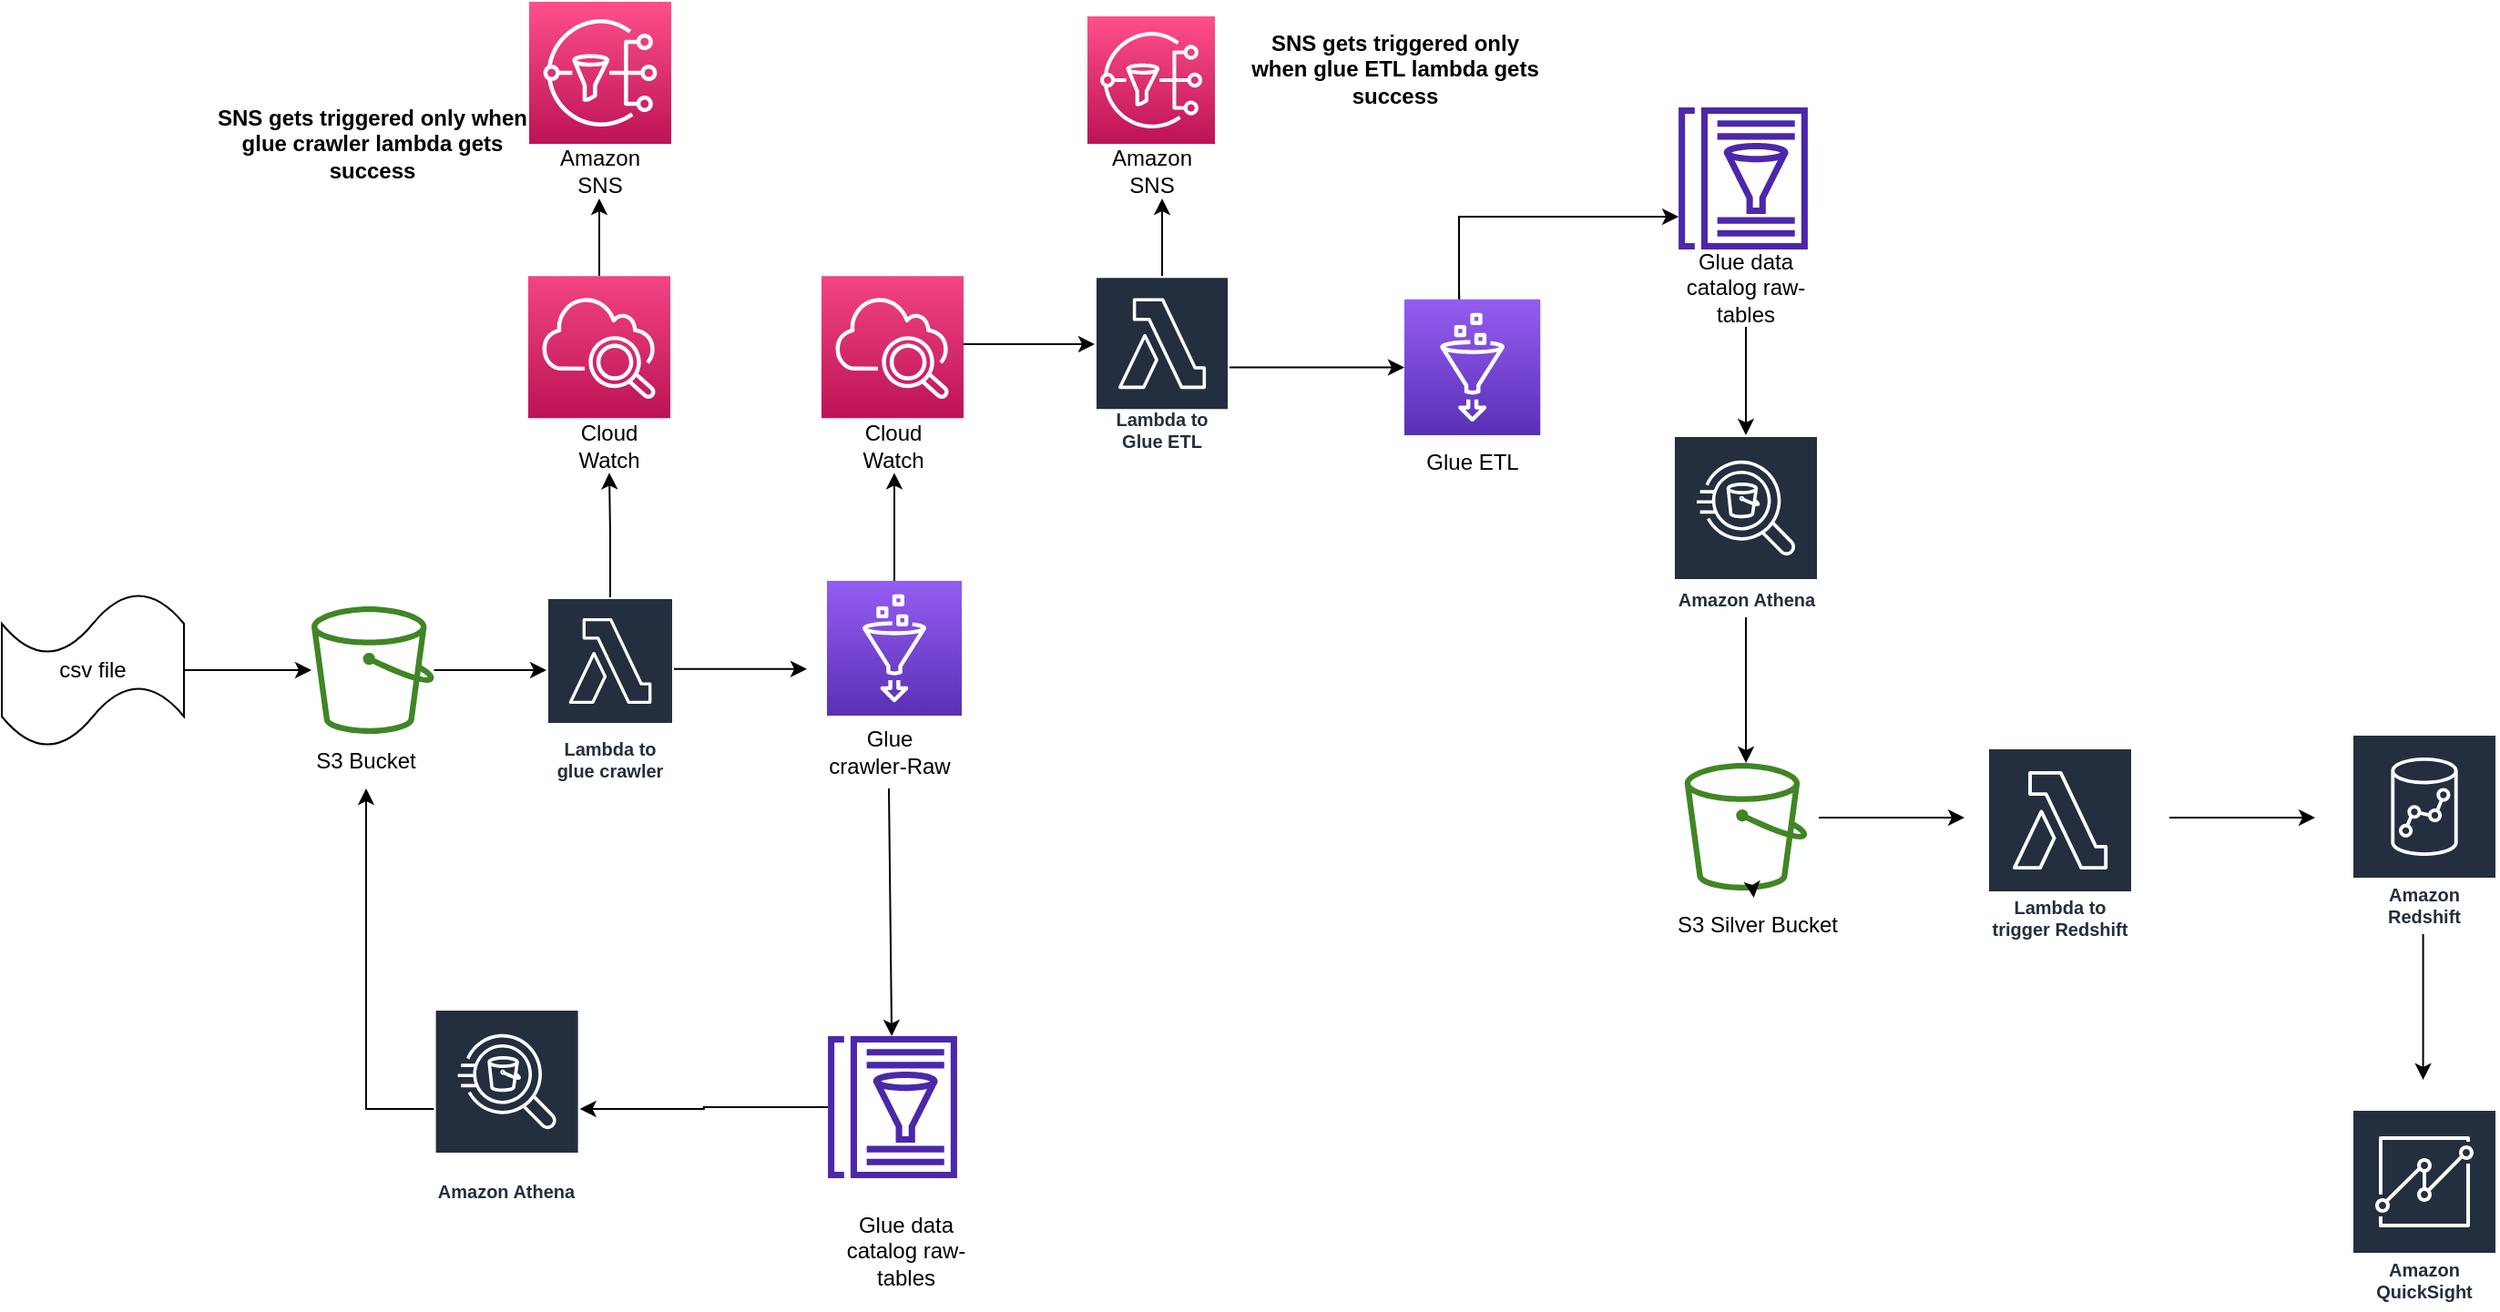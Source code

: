 <mxfile version="24.8.6">
  <diagram name="Option 4" id="cd6HidMPWzCVq3saGzCR">
    <mxGraphModel dx="1500" dy="1965" grid="1" gridSize="10" guides="1" tooltips="1" connect="1" arrows="1" fold="1" page="1" pageScale="1" pageWidth="827" pageHeight="1169" math="0" shadow="0">
      <root>
        <mxCell id="0" />
        <mxCell id="1" parent="0" />
        <mxCell id="iP4ohvnQGioM_d5yrYZg-2" value="" style="edgeStyle=orthogonalEdgeStyle;rounded=0;orthogonalLoop=1;jettySize=auto;html=1;" parent="1" source="G0kwRpXOu8s8iO1yLka8-1" target="G0kwRpXOu8s8iO1yLka8-3" edge="1">
          <mxGeometry relative="1" as="geometry">
            <Array as="points">
              <mxPoint x="320" y="360" />
              <mxPoint x="320" y="360" />
            </Array>
          </mxGeometry>
        </mxCell>
        <mxCell id="G0kwRpXOu8s8iO1yLka8-1" value="" style="sketch=0;outlineConnect=0;fontColor=#232F3E;gradientColor=none;fillColor=#3F8624;strokeColor=none;dashed=0;verticalLabelPosition=bottom;verticalAlign=top;align=center;html=1;fontSize=12;fontStyle=0;aspect=fixed;pointerEvents=1;shape=mxgraph.aws4.bucket;" parent="1" vertex="1">
          <mxGeometry x="170" y="324" width="67.31" height="70" as="geometry" />
        </mxCell>
        <mxCell id="iP4ohvnQGioM_d5yrYZg-1" value="" style="edgeStyle=orthogonalEdgeStyle;rounded=0;orthogonalLoop=1;jettySize=auto;html=1;" parent="1" source="G0kwRpXOu8s8iO1yLka8-2" target="G0kwRpXOu8s8iO1yLka8-1" edge="1">
          <mxGeometry relative="1" as="geometry" />
        </mxCell>
        <mxCell id="G0kwRpXOu8s8iO1yLka8-2" value="csv file" style="shape=tape;whiteSpace=wrap;html=1;" parent="1" vertex="1">
          <mxGeometry y="316.5" width="100" height="85" as="geometry" />
        </mxCell>
        <mxCell id="0OWH2VblTp7emqvLC9ex-4" value="" style="edgeStyle=orthogonalEdgeStyle;rounded=0;orthogonalLoop=1;jettySize=auto;html=1;" parent="1" source="G0kwRpXOu8s8iO1yLka8-3" target="0OWH2VblTp7emqvLC9ex-3" edge="1">
          <mxGeometry relative="1" as="geometry" />
        </mxCell>
        <mxCell id="G0kwRpXOu8s8iO1yLka8-3" value="Lambda to glue crawler" style="sketch=0;outlineConnect=0;fontColor=#232F3E;gradientColor=none;strokeColor=#ffffff;fillColor=#232F3E;dashed=0;verticalLabelPosition=middle;verticalAlign=bottom;align=center;html=1;whiteSpace=wrap;fontSize=10;fontStyle=1;spacing=3;shape=mxgraph.aws4.productIcon;prIcon=mxgraph.aws4.lambda;" parent="1" vertex="1">
          <mxGeometry x="299" y="319" width="70" height="105" as="geometry" />
        </mxCell>
        <mxCell id="iP4ohvnQGioM_d5yrYZg-9" value="" style="edgeStyle=orthogonalEdgeStyle;rounded=0;orthogonalLoop=1;jettySize=auto;html=1;" parent="1" source="G0kwRpXOu8s8iO1yLka8-4" target="G0kwRpXOu8s8iO1yLka8-25" edge="1">
          <mxGeometry relative="1" as="geometry">
            <Array as="points">
              <mxPoint x="490" y="260" />
              <mxPoint x="490" y="260" />
            </Array>
          </mxGeometry>
        </mxCell>
        <mxCell id="G0kwRpXOu8s8iO1yLka8-4" value="" style="sketch=0;points=[[0,0,0],[0.25,0,0],[0.5,0,0],[0.75,0,0],[1,0,0],[0,1,0],[0.25,1,0],[0.5,1,0],[0.75,1,0],[1,1,0],[0,0.25,0],[0,0.5,0],[0,0.75,0],[1,0.25,0],[1,0.5,0],[1,0.75,0]];outlineConnect=0;fontColor=#232F3E;gradientColor=#945DF2;gradientDirection=north;fillColor=#5A30B5;strokeColor=#ffffff;dashed=0;verticalLabelPosition=bottom;verticalAlign=top;align=center;html=1;fontSize=12;fontStyle=0;aspect=fixed;shape=mxgraph.aws4.resourceIcon;resIcon=mxgraph.aws4.glue;" parent="1" vertex="1">
          <mxGeometry x="453" y="310" width="74" height="74" as="geometry" />
        </mxCell>
        <mxCell id="iP4ohvnQGioM_d5yrYZg-45" value="" style="edgeStyle=orthogonalEdgeStyle;rounded=0;orthogonalLoop=1;jettySize=auto;html=1;" parent="1" source="0OWH2VblTp7emqvLC9ex-1" target="G0kwRpXOu8s8iO1yLka8-7" edge="1">
          <mxGeometry relative="1" as="geometry">
            <Array as="points">
              <mxPoint x="570" y="180" />
              <mxPoint x="570" y="180" />
            </Array>
          </mxGeometry>
        </mxCell>
        <mxCell id="0OWH2VblTp7emqvLC9ex-6" value="" style="edgeStyle=orthogonalEdgeStyle;rounded=0;orthogonalLoop=1;jettySize=auto;html=1;" parent="1" source="G0kwRpXOu8s8iO1yLka8-5" target="G0kwRpXOu8s8iO1yLka8-24" edge="1">
          <mxGeometry relative="1" as="geometry" />
        </mxCell>
        <mxCell id="G0kwRpXOu8s8iO1yLka8-5" value="" style="sketch=0;points=[[0,0,0],[0.25,0,0],[0.5,0,0],[0.75,0,0],[1,0,0],[0,1,0],[0.25,1,0],[0.5,1,0],[0.75,1,0],[1,1,0],[0,0.25,0],[0,0.5,0],[0,0.75,0],[1,0.25,0],[1,0.5,0],[1,0.75,0]];points=[[0,0,0],[0.25,0,0],[0.5,0,0],[0.75,0,0],[1,0,0],[0,1,0],[0.25,1,0],[0.5,1,0],[0.75,1,0],[1,1,0],[0,0.25,0],[0,0.5,0],[0,0.75,0],[1,0.25,0],[1,0.5,0],[1,0.75,0]];outlineConnect=0;fontColor=#232F3E;gradientColor=#F34482;gradientDirection=north;fillColor=#BC1356;strokeColor=#ffffff;dashed=0;verticalLabelPosition=bottom;verticalAlign=top;align=center;html=1;fontSize=12;fontStyle=0;aspect=fixed;shape=mxgraph.aws4.resourceIcon;resIcon=mxgraph.aws4.cloudwatch_2;" parent="1" vertex="1">
          <mxGeometry x="289" y="142.67" width="78" height="78" as="geometry" />
        </mxCell>
        <mxCell id="G0kwRpXOu8s8iO1yLka8-6" value="" style="sketch=0;points=[[0,0,0],[0.25,0,0],[0.5,0,0],[0.75,0,0],[1,0,0],[0,1,0],[0.25,1,0],[0.5,1,0],[0.75,1,0],[1,1,0],[0,0.25,0],[0,0.5,0],[0,0.75,0],[1,0.25,0],[1,0.5,0],[1,0.75,0]];outlineConnect=0;fontColor=#232F3E;gradientColor=#FF4F8B;gradientDirection=north;fillColor=#BC1356;strokeColor=#ffffff;dashed=0;verticalLabelPosition=bottom;verticalAlign=top;align=center;html=1;fontSize=12;fontStyle=0;aspect=fixed;shape=mxgraph.aws4.resourceIcon;resIcon=mxgraph.aws4.sns;" parent="1" vertex="1">
          <mxGeometry x="289.5" y="-8" width="78" height="78" as="geometry" />
        </mxCell>
        <mxCell id="iP4ohvnQGioM_d5yrYZg-47" value="" style="edgeStyle=orthogonalEdgeStyle;rounded=0;orthogonalLoop=1;jettySize=auto;html=1;" parent="1" source="G0kwRpXOu8s8iO1yLka8-7" target="G0kwRpXOu8s8iO1yLka8-8" edge="1">
          <mxGeometry relative="1" as="geometry" />
        </mxCell>
        <mxCell id="0OWH2VblTp7emqvLC9ex-16" value="" style="edgeStyle=orthogonalEdgeStyle;rounded=0;orthogonalLoop=1;jettySize=auto;html=1;" parent="1" source="G0kwRpXOu8s8iO1yLka8-7" target="iP4ohvnQGioM_d5yrYZg-29" edge="1">
          <mxGeometry relative="1" as="geometry">
            <Array as="points">
              <mxPoint x="637" y="110" />
              <mxPoint x="637" y="110" />
            </Array>
          </mxGeometry>
        </mxCell>
        <mxCell id="G0kwRpXOu8s8iO1yLka8-7" value="Lambda to Glue ETL" style="sketch=0;outlineConnect=0;fontColor=#232F3E;gradientColor=none;strokeColor=#ffffff;fillColor=#232F3E;dashed=0;verticalLabelPosition=middle;verticalAlign=bottom;align=center;html=1;whiteSpace=wrap;fontSize=10;fontStyle=1;spacing=3;shape=mxgraph.aws4.productIcon;prIcon=mxgraph.aws4.lambda;" parent="1" vertex="1">
          <mxGeometry x="600" y="142.67" width="74" height="100" as="geometry" />
        </mxCell>
        <mxCell id="iP4ohvnQGioM_d5yrYZg-12" style="edgeStyle=orthogonalEdgeStyle;rounded=0;orthogonalLoop=1;jettySize=auto;html=1;" parent="1" source="G0kwRpXOu8s8iO1yLka8-8" target="YhI0w7dcuorTJJCVT4WH-12" edge="1">
          <mxGeometry relative="1" as="geometry">
            <mxPoint x="800" y="150" as="sourcePoint" />
            <Array as="points">
              <mxPoint x="800" y="110" />
            </Array>
          </mxGeometry>
        </mxCell>
        <mxCell id="G0kwRpXOu8s8iO1yLka8-9" value="" style="sketch=0;points=[[0,0,0],[0.25,0,0],[0.5,0,0],[0.75,0,0],[1,0,0],[0,1,0],[0.25,1,0],[0.5,1,0],[0.75,1,0],[1,1,0],[0,0.25,0],[0,0.5,0],[0,0.75,0],[1,0.25,0],[1,0.5,0],[1,0.75,0]];outlineConnect=0;fontColor=#232F3E;gradientColor=#FF4F8B;gradientDirection=north;fillColor=#BC1356;strokeColor=#ffffff;dashed=0;verticalLabelPosition=bottom;verticalAlign=top;align=center;html=1;fontSize=12;fontStyle=0;aspect=fixed;shape=mxgraph.aws4.resourceIcon;resIcon=mxgraph.aws4.sns;" parent="1" vertex="1">
          <mxGeometry x="596" width="70" height="70" as="geometry" />
        </mxCell>
        <mxCell id="YhI0w7dcuorTJJCVT4WH-2" value="" style="edgeStyle=orthogonalEdgeStyle;rounded=0;orthogonalLoop=1;jettySize=auto;html=1;" parent="1" source="G0kwRpXOu8s8iO1yLka8-11" target="YhI0w7dcuorTJJCVT4WH-1" edge="1">
          <mxGeometry relative="1" as="geometry" />
        </mxCell>
        <mxCell id="G0kwRpXOu8s8iO1yLka8-11" value="" style="sketch=0;outlineConnect=0;fontColor=#232F3E;gradientColor=none;fillColor=#4D27AA;strokeColor=none;dashed=0;verticalLabelPosition=bottom;verticalAlign=top;align=center;html=1;fontSize=12;fontStyle=0;aspect=fixed;pointerEvents=1;shape=mxgraph.aws4.glue_data_catalog;" parent="1" vertex="1">
          <mxGeometry x="453" y="560" width="72" height="78" as="geometry" />
        </mxCell>
        <mxCell id="G0kwRpXOu8s8iO1yLka8-18" value="Glue crawler-Raw" style="text;html=1;strokeColor=none;fillColor=none;align=center;verticalAlign=middle;whiteSpace=wrap;rounded=0;" parent="1" vertex="1">
          <mxGeometry x="451.5" y="384" width="71" height="40" as="geometry" />
        </mxCell>
        <mxCell id="G0kwRpXOu8s8iO1yLka8-19" value="S3 Bucket" style="text;html=1;strokeColor=none;fillColor=none;align=center;verticalAlign=middle;whiteSpace=wrap;rounded=0;" parent="1" vertex="1">
          <mxGeometry x="170" y="394" width="60" height="30" as="geometry" />
        </mxCell>
        <mxCell id="G0kwRpXOu8s8iO1yLka8-23" value="Glue ETL" style="text;html=1;strokeColor=none;fillColor=none;align=center;verticalAlign=middle;whiteSpace=wrap;rounded=0;" parent="1" vertex="1">
          <mxGeometry x="772.82" y="230" width="69" height="30" as="geometry" />
        </mxCell>
        <mxCell id="G0kwRpXOu8s8iO1yLka8-24" value="Amazon SNS" style="text;html=1;strokeColor=none;fillColor=none;align=center;verticalAlign=middle;whiteSpace=wrap;rounded=0;" parent="1" vertex="1">
          <mxGeometry x="293.5" y="70" width="69" height="30" as="geometry" />
        </mxCell>
        <mxCell id="G0kwRpXOu8s8iO1yLka8-25" value="Cloud Watch" style="text;html=1;strokeColor=none;fillColor=none;align=center;verticalAlign=middle;whiteSpace=wrap;rounded=0;" parent="1" vertex="1">
          <mxGeometry x="454.5" y="220.67" width="69" height="30" as="geometry" />
        </mxCell>
        <mxCell id="G0kwRpXOu8s8iO1yLka8-51" value="&lt;b&gt;SNS gets triggered only when glue crawler lambda gets success&lt;/b&gt;" style="text;html=1;strokeColor=none;fillColor=none;align=center;verticalAlign=middle;whiteSpace=wrap;rounded=0;" parent="1" vertex="1">
          <mxGeometry x="117.31" y="70" width="172.69" as="geometry" />
        </mxCell>
        <mxCell id="G0kwRpXOu8s8iO1yLka8-52" value="&lt;b&gt;SNS gets triggered only when glue ETL lambda gets success&lt;/b&gt;" style="text;whiteSpace=wrap;html=1;align=center;" parent="1" vertex="1">
          <mxGeometry x="680" y="1" width="170" height="60" as="geometry" />
        </mxCell>
        <mxCell id="iP4ohvnQGioM_d5yrYZg-38" style="edgeStyle=orthogonalEdgeStyle;rounded=0;orthogonalLoop=1;jettySize=auto;html=1;entryX=0.5;entryY=1;entryDx=0;entryDy=0;" parent="1" source="YhI0w7dcuorTJJCVT4WH-1" target="G0kwRpXOu8s8iO1yLka8-19" edge="1">
          <mxGeometry relative="1" as="geometry" />
        </mxCell>
        <mxCell id="YhI0w7dcuorTJJCVT4WH-1" value="Amazon Athena" style="sketch=0;outlineConnect=0;fontColor=#232F3E;gradientColor=none;strokeColor=#ffffff;fillColor=#232F3E;dashed=0;verticalLabelPosition=middle;verticalAlign=bottom;align=center;html=1;whiteSpace=wrap;fontSize=10;fontStyle=1;spacing=3;shape=mxgraph.aws4.productIcon;prIcon=mxgraph.aws4.athena;" parent="1" vertex="1">
          <mxGeometry x="237.31" y="545" width="80" height="110" as="geometry" />
        </mxCell>
        <mxCell id="iP4ohvnQGioM_d5yrYZg-17" value="" style="edgeStyle=orthogonalEdgeStyle;rounded=0;orthogonalLoop=1;jettySize=auto;html=1;" parent="1" source="YhI0w7dcuorTJJCVT4WH-5" target="G0kwRpXOu8s8iO1yLka8-10" edge="1">
          <mxGeometry relative="1" as="geometry" />
        </mxCell>
        <mxCell id="YhI0w7dcuorTJJCVT4WH-5" value="Amazon Athena" style="sketch=0;outlineConnect=0;fontColor=#232F3E;gradientColor=none;strokeColor=#ffffff;fillColor=#232F3E;dashed=0;verticalLabelPosition=middle;verticalAlign=bottom;align=center;html=1;whiteSpace=wrap;fontSize=10;fontStyle=1;spacing=3;shape=mxgraph.aws4.productIcon;prIcon=mxgraph.aws4.athena;" parent="1" vertex="1">
          <mxGeometry x="917.5" y="230" width="80" height="100" as="geometry" />
        </mxCell>
        <mxCell id="YhI0w7dcuorTJJCVT4WH-12" value="" style="sketch=0;outlineConnect=0;fontColor=#232F3E;gradientColor=none;fillColor=#4D27AA;strokeColor=none;dashed=0;verticalLabelPosition=bottom;verticalAlign=top;align=center;html=1;fontSize=12;fontStyle=0;aspect=fixed;pointerEvents=1;shape=mxgraph.aws4.glue_data_catalog;" parent="1" vertex="1">
          <mxGeometry x="920" y="50" width="72" height="78" as="geometry" />
        </mxCell>
        <mxCell id="YhI0w7dcuorTJJCVT4WH-17" value="Glue data catalog raw-tables" style="text;html=1;strokeColor=none;fillColor=none;align=center;verticalAlign=middle;whiteSpace=wrap;rounded=0;" parent="1" vertex="1">
          <mxGeometry x="462" y="655" width="69" height="45" as="geometry" />
        </mxCell>
        <mxCell id="YhI0w7dcuorTJJCVT4WH-25" value="" style="endArrow=classic;html=1;rounded=0;" parent="1" source="YhI0w7dcuorTJJCVT4WH-12" target="G0kwRpXOu8s8iO1yLka8-15" edge="1">
          <mxGeometry width="50" height="50" relative="1" as="geometry">
            <mxPoint x="787" y="148" as="sourcePoint" />
            <mxPoint x="810" y="220" as="targetPoint" />
          </mxGeometry>
        </mxCell>
        <mxCell id="iP4ohvnQGioM_d5yrYZg-13" value="" style="edgeStyle=orthogonalEdgeStyle;rounded=0;orthogonalLoop=1;jettySize=auto;html=1;" parent="1" source="G0kwRpXOu8s8iO1yLka8-15" target="YhI0w7dcuorTJJCVT4WH-5" edge="1">
          <mxGeometry relative="1" as="geometry" />
        </mxCell>
        <mxCell id="G0kwRpXOu8s8iO1yLka8-15" value="Glue data catalog raw-tables" style="text;html=1;strokeColor=none;fillColor=none;align=center;verticalAlign=middle;whiteSpace=wrap;rounded=0;" parent="1" vertex="1">
          <mxGeometry x="923" y="128" width="69" height="42.5" as="geometry" />
        </mxCell>
        <mxCell id="G0kwRpXOu8s8iO1yLka8-10" value="" style="sketch=0;outlineConnect=0;fontColor=#232F3E;gradientColor=none;fillColor=#3F8624;strokeColor=none;dashed=0;verticalLabelPosition=bottom;verticalAlign=top;align=center;html=1;fontSize=12;fontStyle=0;aspect=fixed;pointerEvents=1;shape=mxgraph.aws4.bucket;" parent="1" vertex="1">
          <mxGeometry x="923.85" y="410" width="67.31" height="70" as="geometry" />
        </mxCell>
        <mxCell id="iP4ohvnQGioM_d5yrYZg-19" value="" style="endArrow=classic;html=1;rounded=0;" parent="1" source="G0kwRpXOu8s8iO1yLka8-10" target="G0kwRpXOu8s8iO1yLka8-27" edge="1">
          <mxGeometry width="50" height="50" relative="1" as="geometry">
            <mxPoint x="784" y="460" as="sourcePoint" />
            <mxPoint x="786" y="520" as="targetPoint" />
          </mxGeometry>
        </mxCell>
        <mxCell id="G0kwRpXOu8s8iO1yLka8-27" value="S3 Silver Bucket" style="text;html=1;strokeColor=none;fillColor=none;align=center;verticalAlign=middle;whiteSpace=wrap;rounded=0;" parent="1" vertex="1">
          <mxGeometry x="908.5" y="484" width="110" height="30" as="geometry" />
        </mxCell>
        <mxCell id="iP4ohvnQGioM_d5yrYZg-29" value="Amazon SNS" style="text;html=1;strokeColor=none;fillColor=none;align=center;verticalAlign=middle;whiteSpace=wrap;rounded=0;" parent="1" vertex="1">
          <mxGeometry x="596.5" y="70" width="69" height="30" as="geometry" />
        </mxCell>
        <mxCell id="iP4ohvnQGioM_d5yrYZg-32" value="" style="edgeStyle=orthogonalEdgeStyle;rounded=0;orthogonalLoop=1;jettySize=auto;html=1;" parent="1" target="G0kwRpXOu8s8iO1yLka8-8" edge="1">
          <mxGeometry relative="1" as="geometry">
            <mxPoint x="800" y="150" as="sourcePoint" />
            <mxPoint x="921" y="110" as="targetPoint" />
            <Array as="points" />
          </mxGeometry>
        </mxCell>
        <mxCell id="G0kwRpXOu8s8iO1yLka8-8" value="" style="sketch=0;points=[[0,0,0],[0.25,0,0],[0.5,0,0],[0.75,0,0],[1,0,0],[0,1,0],[0.25,1,0],[0.5,1,0],[0.75,1,0],[1,1,0],[0,0.25,0],[0,0.5,0],[0,0.75,0],[1,0.25,0],[1,0.5,0],[1,0.75,0]];outlineConnect=0;fontColor=#232F3E;gradientColor=#945DF2;gradientDirection=north;fillColor=#5A30B5;strokeColor=#ffffff;dashed=0;verticalLabelPosition=bottom;verticalAlign=top;align=center;html=1;fontSize=12;fontStyle=0;aspect=fixed;shape=mxgraph.aws4.resourceIcon;resIcon=mxgraph.aws4.glue;" parent="1" vertex="1">
          <mxGeometry x="770" y="155.35" width="74.65" height="74.65" as="geometry" />
        </mxCell>
        <mxCell id="0OWH2VblTp7emqvLC9ex-1" value="" style="sketch=0;points=[[0,0,0],[0.25,0,0],[0.5,0,0],[0.75,0,0],[1,0,0],[0,1,0],[0.25,1,0],[0.5,1,0],[0.75,1,0],[1,1,0],[0,0.25,0],[0,0.5,0],[0,0.75,0],[1,0.25,0],[1,0.5,0],[1,0.75,0]];points=[[0,0,0],[0.25,0,0],[0.5,0,0],[0.75,0,0],[1,0,0],[0,1,0],[0.25,1,0],[0.5,1,0],[0.75,1,0],[1,1,0],[0,0.25,0],[0,0.5,0],[0,0.75,0],[1,0.25,0],[1,0.5,0],[1,0.75,0]];outlineConnect=0;fontColor=#232F3E;gradientColor=#F34482;gradientDirection=north;fillColor=#BC1356;strokeColor=#ffffff;dashed=0;verticalLabelPosition=bottom;verticalAlign=top;align=center;html=1;fontSize=12;fontStyle=0;aspect=fixed;shape=mxgraph.aws4.resourceIcon;resIcon=mxgraph.aws4.cloudwatch_2;" parent="1" vertex="1">
          <mxGeometry x="450" y="142.67" width="78" height="78" as="geometry" />
        </mxCell>
        <mxCell id="0OWH2VblTp7emqvLC9ex-3" value="Cloud Watch" style="text;html=1;strokeColor=none;fillColor=none;align=center;verticalAlign=middle;whiteSpace=wrap;rounded=0;" parent="1" vertex="1">
          <mxGeometry x="299" y="220.67" width="69" height="30" as="geometry" />
        </mxCell>
        <mxCell id="0OWH2VblTp7emqvLC9ex-7" value="" style="endArrow=classic;html=1;rounded=0;exitX=0.5;exitY=1;exitDx=0;exitDy=0;" parent="1" source="G0kwRpXOu8s8iO1yLka8-18" target="G0kwRpXOu8s8iO1yLka8-11" edge="1">
          <mxGeometry width="50" height="50" relative="1" as="geometry">
            <mxPoint x="560" y="310" as="sourcePoint" />
            <mxPoint x="610" y="260" as="targetPoint" />
            <Array as="points" />
          </mxGeometry>
        </mxCell>
        <mxCell id="0OWH2VblTp7emqvLC9ex-9" value="" style="endArrow=classic;html=1;rounded=0;" parent="1" edge="1">
          <mxGeometry width="50" height="50" relative="1" as="geometry">
            <mxPoint x="369" y="358.41" as="sourcePoint" />
            <mxPoint x="442" y="358.41" as="targetPoint" />
          </mxGeometry>
        </mxCell>
        <mxCell id="2wditf0VLGrR4a_Zes8d-1" value="Lambda to trigger Redshift" style="sketch=0;outlineConnect=0;fontColor=#232F3E;gradientColor=none;strokeColor=#ffffff;fillColor=#232F3E;dashed=0;verticalLabelPosition=middle;verticalAlign=bottom;align=center;html=1;whiteSpace=wrap;fontSize=10;fontStyle=1;spacing=3;shape=mxgraph.aws4.productIcon;prIcon=mxgraph.aws4.lambda;" vertex="1" parent="1">
          <mxGeometry x="1090" y="401.5" width="80" height="109" as="geometry" />
        </mxCell>
        <mxCell id="2wditf0VLGrR4a_Zes8d-2" value="Amazon Redshift" style="sketch=0;outlineConnect=0;fontColor=#232F3E;gradientColor=none;strokeColor=#ffffff;fillColor=#232F3E;dashed=0;verticalLabelPosition=middle;verticalAlign=bottom;align=center;html=1;whiteSpace=wrap;fontSize=10;fontStyle=1;spacing=3;shape=mxgraph.aws4.productIcon;prIcon=mxgraph.aws4.redshift;" vertex="1" parent="1">
          <mxGeometry x="1290" y="394" width="80" height="110" as="geometry" />
        </mxCell>
        <mxCell id="2wditf0VLGrR4a_Zes8d-5" value="" style="endArrow=classic;html=1;rounded=0;" edge="1" parent="1">
          <mxGeometry width="50" height="50" relative="1" as="geometry">
            <mxPoint x="997.5" y="440" as="sourcePoint" />
            <mxPoint x="1077.5" y="440" as="targetPoint" />
          </mxGeometry>
        </mxCell>
        <mxCell id="2wditf0VLGrR4a_Zes8d-6" value="" style="endArrow=classic;html=1;rounded=0;" edge="1" parent="1">
          <mxGeometry width="50" height="50" relative="1" as="geometry">
            <mxPoint x="1190" y="440" as="sourcePoint" />
            <mxPoint x="1270" y="440" as="targetPoint" />
          </mxGeometry>
        </mxCell>
        <mxCell id="2wditf0VLGrR4a_Zes8d-10" value="Amazon QuickSight" style="sketch=0;outlineConnect=0;fontColor=#232F3E;gradientColor=none;strokeColor=#ffffff;fillColor=#232F3E;dashed=0;verticalLabelPosition=middle;verticalAlign=bottom;align=center;html=1;whiteSpace=wrap;fontSize=10;fontStyle=1;spacing=3;shape=mxgraph.aws4.productIcon;prIcon=mxgraph.aws4.quicksight;" vertex="1" parent="1">
          <mxGeometry x="1290" y="600" width="80" height="110" as="geometry" />
        </mxCell>
        <mxCell id="2wditf0VLGrR4a_Zes8d-11" value="" style="edgeStyle=orthogonalEdgeStyle;rounded=0;orthogonalLoop=1;jettySize=auto;html=1;" edge="1" parent="1">
          <mxGeometry relative="1" as="geometry">
            <mxPoint x="1329.29" y="504" as="sourcePoint" />
            <mxPoint x="1329.29" y="584" as="targetPoint" />
          </mxGeometry>
        </mxCell>
      </root>
    </mxGraphModel>
  </diagram>
</mxfile>
